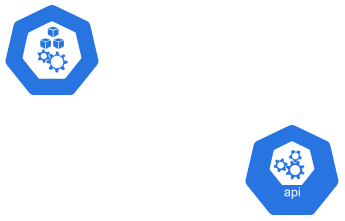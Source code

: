 <mxfile version="20.5.2" type="github" pages="4">
  <diagram id="5TTldtTPAiXJ0-v0XxrX" name="第 1 页">
    <mxGraphModel dx="1072" dy="651" grid="1" gridSize="10" guides="1" tooltips="1" connect="1" arrows="1" fold="1" page="1" pageScale="1" pageWidth="827" pageHeight="1169" math="0" shadow="0">
      <root>
        <mxCell id="0" />
        <mxCell id="1" parent="0" />
        <mxCell id="mz-EMtSZDdno8Yj0Eo8G-1" value="" style="sketch=0;html=1;dashed=0;whitespace=wrap;fillColor=#2875E2;strokeColor=#ffffff;points=[[0.005,0.63,0],[0.1,0.2,0],[0.9,0.2,0],[0.5,0,0],[0.995,0.63,0],[0.72,0.99,0],[0.5,1,0],[0.28,0.99,0]];shape=mxgraph.kubernetes.icon;prIcon=node" parent="1" vertex="1">
          <mxGeometry x="270" y="490" width="50" height="48" as="geometry" />
        </mxCell>
        <mxCell id="mz-EMtSZDdno8Yj0Eo8G-2" value="" style="sketch=0;html=1;dashed=0;whitespace=wrap;fillColor=#2875E2;strokeColor=#ffffff;points=[[0.005,0.63,0],[0.1,0.2,0],[0.9,0.2,0],[0.5,0,0],[0.995,0.63,0],[0.72,0.99,0],[0.5,1,0],[0.28,0.99,0]];shape=mxgraph.kubernetes.icon;prIcon=api" parent="1" vertex="1">
          <mxGeometry x="390" y="550" width="50" height="48" as="geometry" />
        </mxCell>
      </root>
    </mxGraphModel>
  </diagram>
  <diagram id="w_fosSaFcLfLFLrWjfeA" name="第 2 页">
    <mxGraphModel dx="1072" dy="651" grid="1" gridSize="10" guides="1" tooltips="1" connect="1" arrows="1" fold="1" page="1" pageScale="1" pageWidth="827" pageHeight="1169" math="0" shadow="0">
      <root>
        <mxCell id="0" />
        <mxCell id="1" parent="0" />
        <mxCell id="Eoa5z5nrzKtAeX4CzQ6O-1" value="" style="verticalLabelPosition=bottom;verticalAlign=top;html=1;shape=mxgraph.basic.rect;fillColor2=none;strokeWidth=1;size=20;indent=5;" parent="1" vertex="1">
          <mxGeometry x="50" y="300" width="270" height="310" as="geometry" />
        </mxCell>
        <mxCell id="Eoa5z5nrzKtAeX4CzQ6O-2" value="K8S Node" style="text;html=1;align=center;verticalAlign=middle;resizable=0;points=[];autosize=1;strokeColor=none;fillColor=none;" parent="1" vertex="1">
          <mxGeometry x="70" y="320" width="80" height="30" as="geometry" />
        </mxCell>
        <mxCell id="Eoa5z5nrzKtAeX4CzQ6O-3" value="Logs" style="text;html=1;align=center;verticalAlign=middle;resizable=0;points=[];autosize=1;strokeColor=none;fillColor=none;" parent="1" vertex="1">
          <mxGeometry x="405" y="320" width="50" height="30" as="geometry" />
        </mxCell>
        <mxCell id="Eoa5z5nrzKtAeX4CzQ6O-4" value="Metrices&lt;br&gt;" style="text;html=1;align=center;verticalAlign=middle;resizable=0;points=[];autosize=1;strokeColor=none;fillColor=none;" parent="1" vertex="1">
          <mxGeometry x="395" y="360" width="70" height="30" as="geometry" />
        </mxCell>
        <mxCell id="Eoa5z5nrzKtAeX4CzQ6O-5" value="Traces" style="text;html=1;align=center;verticalAlign=middle;resizable=0;points=[];autosize=1;strokeColor=none;fillColor=none;" parent="1" vertex="1">
          <mxGeometry x="410" y="410" width="60" height="30" as="geometry" />
        </mxCell>
        <mxCell id="Eoa5z5nrzKtAeX4CzQ6O-6" value="Event" style="text;html=1;align=center;verticalAlign=middle;resizable=0;points=[];autosize=1;strokeColor=none;fillColor=none;" parent="1" vertex="1">
          <mxGeometry x="405" y="460" width="50" height="30" as="geometry" />
        </mxCell>
        <mxCell id="Eoa5z5nrzKtAeX4CzQ6O-10" value="Collectors" style="text;html=1;align=center;verticalAlign=middle;resizable=0;points=[];autosize=1;strokeColor=none;fillColor=none;" parent="1" vertex="1">
          <mxGeometry x="399" y="555" width="80" height="30" as="geometry" />
        </mxCell>
        <mxCell id="Eoa5z5nrzKtAeX4CzQ6O-11" value="Agent" style="text;html=1;align=center;verticalAlign=middle;resizable=0;points=[];autosize=1;strokeColor=none;fillColor=none;" parent="1" vertex="1">
          <mxGeometry x="120" y="500" width="50" height="30" as="geometry" />
        </mxCell>
      </root>
    </mxGraphModel>
  </diagram>
  <diagram id="KTHVV2Y5IhPAkzyO-Hoc" name="第 3 页">
    <mxGraphModel dx="1072" dy="651" grid="1" gridSize="10" guides="1" tooltips="1" connect="1" arrows="1" fold="1" page="1" pageScale="1" pageWidth="827" pageHeight="1169" math="0" shadow="0">
      <root>
        <mxCell id="0" />
        <mxCell id="1" parent="0" />
      </root>
    </mxGraphModel>
  </diagram>
  <diagram id="Qv8wKGG-nMSaTiMW42bJ" name="第 4 页">
    <mxGraphModel dx="1072" dy="594" grid="1" gridSize="10" guides="1" tooltips="1" connect="1" arrows="1" fold="1" page="1" pageScale="1" pageWidth="827" pageHeight="1169" math="0" shadow="0">
      <root>
        <mxCell id="0" />
        <mxCell id="1" parent="0" />
        <mxCell id="b8N1WMN-WAIpxwvfk437-15" value="DataWay" style="rounded=0;whiteSpace=wrap;html=1;" parent="1" vertex="1">
          <mxGeometry x="70" y="860" width="190" height="40" as="geometry" />
        </mxCell>
        <mxCell id="b8N1WMN-WAIpxwvfk437-23" value="&amp;nbsp;&lt;br style=&quot;font-size: 14px;&quot;&gt;&amp;nbsp; 平台&lt;br&gt;&amp;nbsp; 服务" style="rounded=0;whiteSpace=wrap;html=1;fillColor=#f5f5f5;fontColor=#333333;strokeColor=#666666;align=left;fontStyle=1;fontSize=14;" parent="1" vertex="1">
          <mxGeometry x="80" y="190" width="710" height="160" as="geometry" />
        </mxCell>
        <mxCell id="b8N1WMN-WAIpxwvfk437-25" value="Studio" style="rounded=0;whiteSpace=wrap;html=1;verticalAlign=top;" parent="1" vertex="1">
          <mxGeometry x="135" y="200" width="195" height="140" as="geometry" />
        </mxCell>
        <mxCell id="t3RrFS9PJEMeqeBG9kc5-8" value="实时&lt;br&gt;数据&lt;br&gt;处理&lt;br&gt;模块" style="rounded=0;whiteSpace=wrap;html=1;align=left;" vertex="1" parent="1">
          <mxGeometry x="80" y="700" width="710" height="160" as="geometry" />
        </mxCell>
        <mxCell id="t3RrFS9PJEMeqeBG9kc5-9" value="自定义脚本&lt;br&gt;采集器模块" style="rounded=0;whiteSpace=wrap;html=1;align=left;fillColor=#f5f5f5;fontColor=#333333;strokeColor=#666666;" vertex="1" parent="1">
          <mxGeometry x="130" y="790" width="620" height="60" as="geometry" />
        </mxCell>
        <mxCell id="t3RrFS9PJEMeqeBG9kc5-10" value="数据分析&lt;br&gt;融合模块" style="rounded=0;whiteSpace=wrap;html=1;align=left;fillColor=#f5f5f5;fontColor=#333333;strokeColor=#666666;" vertex="1" parent="1">
          <mxGeometry x="130" y="710" width="620" height="60" as="geometry" />
        </mxCell>
        <mxCell id="t3RrFS9PJEMeqeBG9kc5-15" value="数据缓存" style="rounded=0;whiteSpace=wrap;html=1;" vertex="1" parent="1">
          <mxGeometry x="220" y="720" width="110" height="40" as="geometry" />
        </mxCell>
        <mxCell id="t3RrFS9PJEMeqeBG9kc5-16" value="实时数据处理" style="rounded=0;whiteSpace=wrap;html=1;" vertex="1" parent="1">
          <mxGeometry x="339" y="720" width="110" height="40" as="geometry" />
        </mxCell>
        <mxCell id="t3RrFS9PJEMeqeBG9kc5-17" value="异常检测引擎" style="rounded=0;whiteSpace=wrap;html=1;" vertex="1" parent="1">
          <mxGeometry x="465" y="720" width="110" height="40" as="geometry" />
        </mxCell>
        <mxCell id="t3RrFS9PJEMeqeBG9kc5-18" value="函数计算引擎" style="rounded=0;whiteSpace=wrap;html=1;" vertex="1" parent="1">
          <mxGeometry x="590" y="720" width="110" height="40" as="geometry" />
        </mxCell>
        <mxCell id="t3RrFS9PJEMeqeBG9kc5-20" value="&amp;nbsp; 实时&lt;br style=&quot;font-size: 14px;&quot;&gt;&amp;nbsp; 数据处理" style="rounded=0;whiteSpace=wrap;html=1;align=left;fontSize=14;fontStyle=1" vertex="1" parent="1">
          <mxGeometry x="80" y="380" width="710" height="60" as="geometry" />
        </mxCell>
        <mxCell id="t3RrFS9PJEMeqeBG9kc5-23" value="DataWay" style="rounded=0;whiteSpace=wrap;html=1;" vertex="1" parent="1">
          <mxGeometry x="270" y="860" width="230" height="40" as="geometry" />
        </mxCell>
        <mxCell id="t3RrFS9PJEMeqeBG9kc5-24" value="DataWay" style="rounded=0;whiteSpace=wrap;html=1;" vertex="1" parent="1">
          <mxGeometry x="510" y="860" width="230" height="40" as="geometry" />
        </mxCell>
        <mxCell id="t3RrFS9PJEMeqeBG9kc5-25" value="时序数据存储引擎" style="rounded=0;whiteSpace=wrap;html=1;" vertex="1" parent="1">
          <mxGeometry x="100" y="630" width="160" height="40" as="geometry" />
        </mxCell>
        <mxCell id="t3RrFS9PJEMeqeBG9kc5-26" value="实时数据处理引擎" style="rounded=0;whiteSpace=wrap;html=1;" vertex="1" parent="1">
          <mxGeometry x="280" y="630" width="160" height="40" as="geometry" />
        </mxCell>
        <mxCell id="t3RrFS9PJEMeqeBG9kc5-27" value="异常检测引擎" style="rounded=0;whiteSpace=wrap;html=1;" vertex="1" parent="1">
          <mxGeometry x="454" y="630" width="160" height="40" as="geometry" />
        </mxCell>
        <mxCell id="t3RrFS9PJEMeqeBG9kc5-28" value="函数计算引擎" style="rounded=0;whiteSpace=wrap;html=1;" vertex="1" parent="1">
          <mxGeometry x="630" y="630" width="160" height="40" as="geometry" />
        </mxCell>
        <mxCell id="t3RrFS9PJEMeqeBG9kc5-29" value="时序数据存储引擎" style="rounded=0;whiteSpace=wrap;html=1;" vertex="1" parent="1">
          <mxGeometry x="190" y="390" width="110" height="40" as="geometry" />
        </mxCell>
        <mxCell id="t3RrFS9PJEMeqeBG9kc5-30" value="实时数据处理引擎" style="rounded=0;whiteSpace=wrap;html=1;" vertex="1" parent="1">
          <mxGeometry x="320" y="390" width="110" height="40" as="geometry" />
        </mxCell>
        <mxCell id="t3RrFS9PJEMeqeBG9kc5-31" value="异常检测引擎" style="rounded=0;whiteSpace=wrap;html=1;" vertex="1" parent="1">
          <mxGeometry x="449" y="390" width="114" height="40" as="geometry" />
        </mxCell>
        <mxCell id="t3RrFS9PJEMeqeBG9kc5-32" value="函数计算引擎" style="rounded=0;whiteSpace=wrap;html=1;" vertex="1" parent="1">
          <mxGeometry x="594" y="390" width="110" height="40" as="geometry" />
        </mxCell>
        <mxCell id="t3RrFS9PJEMeqeBG9kc5-34" value="&amp;nbsp; 异构&lt;br style=&quot;font-size: 14px;&quot;&gt;&amp;nbsp; 多源数据" style="rounded=0;whiteSpace=wrap;html=1;align=left;fontSize=14;fontStyle=1" vertex="1" parent="1">
          <mxGeometry x="80" y="540" width="710" height="60" as="geometry" />
        </mxCell>
        <mxCell id="t3RrFS9PJEMeqeBG9kc5-35" value="网络" style="rounded=0;whiteSpace=wrap;html=1;" vertex="1" parent="1">
          <mxGeometry x="165" y="550" width="70" height="40" as="geometry" />
        </mxCell>
        <mxCell id="t3RrFS9PJEMeqeBG9kc5-36" value="..." style="rounded=0;whiteSpace=wrap;html=1;" vertex="1" parent="1">
          <mxGeometry x="720" y="550" width="60" height="40" as="geometry" />
        </mxCell>
        <mxCell id="t3RrFS9PJEMeqeBG9kc5-37" value="链路" style="rounded=0;whiteSpace=wrap;html=1;" vertex="1" parent="1">
          <mxGeometry x="640" y="550" width="70" height="40" as="geometry" />
        </mxCell>
        <mxCell id="t3RrFS9PJEMeqeBG9kc5-38" value="指标" style="rounded=0;whiteSpace=wrap;html=1;" vertex="1" parent="1">
          <mxGeometry x="560" y="550" width="70" height="40" as="geometry" />
        </mxCell>
        <mxCell id="t3RrFS9PJEMeqeBG9kc5-39" value="日志" style="rounded=0;whiteSpace=wrap;html=1;" vertex="1" parent="1">
          <mxGeometry x="480" y="550" width="70" height="40" as="geometry" />
        </mxCell>
        <mxCell id="t3RrFS9PJEMeqeBG9kc5-40" value="公有云" style="rounded=0;whiteSpace=wrap;html=1;" vertex="1" parent="1">
          <mxGeometry x="320" y="550" width="70" height="40" as="geometry" />
        </mxCell>
        <mxCell id="t3RrFS9PJEMeqeBG9kc5-41" value="存储" style="rounded=0;whiteSpace=wrap;html=1;" vertex="1" parent="1">
          <mxGeometry x="245" y="550" width="70" height="40" as="geometry" />
        </mxCell>
        <mxCell id="t3RrFS9PJEMeqeBG9kc5-42" value="私有云" style="rounded=0;whiteSpace=wrap;html=1;" vertex="1" parent="1">
          <mxGeometry x="400" y="550" width="70" height="40" as="geometry" />
        </mxCell>
        <mxCell id="t3RrFS9PJEMeqeBG9kc5-44" value="&amp;nbsp; 自定义&lt;br style=&quot;font-size: 14px;&quot;&gt;&amp;nbsp; 脚本采集器" style="rounded=0;whiteSpace=wrap;html=1;align=left;fontSize=14;fontStyle=1" vertex="1" parent="1">
          <mxGeometry x="80" y="460" width="710" height="60" as="geometry" />
        </mxCell>
        <mxCell id="t3RrFS9PJEMeqeBG9kc5-45" value="脚本采集器1" style="rounded=0;whiteSpace=wrap;html=1;" vertex="1" parent="1">
          <mxGeometry x="195" y="470" width="100" height="40" as="geometry" />
        </mxCell>
        <mxCell id="t3RrFS9PJEMeqeBG9kc5-46" value="脚本采集器2" style="rounded=0;whiteSpace=wrap;html=1;" vertex="1" parent="1">
          <mxGeometry x="319" y="470" width="100" height="40" as="geometry" />
        </mxCell>
        <mxCell id="t3RrFS9PJEMeqeBG9kc5-47" value="脚本采集器3" style="rounded=0;whiteSpace=wrap;html=1;" vertex="1" parent="1">
          <mxGeometry x="445" y="470" width="100" height="40" as="geometry" />
        </mxCell>
        <mxCell id="t3RrFS9PJEMeqeBG9kc5-48" value="..." style="rounded=0;whiteSpace=wrap;html=1;" vertex="1" parent="1">
          <mxGeometry x="565" y="470" width="100" height="40" as="geometry" />
        </mxCell>
        <mxCell id="t3RrFS9PJEMeqeBG9kc5-51" value="Func(x)" style="rounded=0;whiteSpace=wrap;html=1;verticalAlign=top;" vertex="1" parent="1">
          <mxGeometry x="365" y="200" width="195" height="140" as="geometry" />
        </mxCell>
        <mxCell id="t3RrFS9PJEMeqeBG9kc5-52" value="Admin Console" style="rounded=0;whiteSpace=wrap;html=1;verticalAlign=top;" vertex="1" parent="1">
          <mxGeometry x="585" y="200" width="195" height="140" as="geometry" />
        </mxCell>
        <mxCell id="t3RrFS9PJEMeqeBG9kc5-53" value="&amp;nbsp; 平台&lt;br&gt;&amp;nbsp; 能力" style="rounded=0;whiteSpace=wrap;html=1;fillColor=#f5f5f5;fontColor=#333333;strokeColor=#666666;align=left;fontStyle=1;fontSize=14;" vertex="1" parent="1">
          <mxGeometry x="80" y="110" width="710" height="60" as="geometry" />
        </mxCell>
        <mxCell id="t3RrFS9PJEMeqeBG9kc5-54" value="基础设施可观测" style="rounded=0;whiteSpace=wrap;html=1;" vertex="1" parent="1">
          <mxGeometry x="135" y="120" width="100" height="40" as="geometry" />
        </mxCell>
        <mxCell id="t3RrFS9PJEMeqeBG9kc5-55" value="应用可观测" style="rounded=0;whiteSpace=wrap;html=1;" vertex="1" parent="1">
          <mxGeometry x="245" y="120" width="100" height="40" as="geometry" />
        </mxCell>
        <mxCell id="t3RrFS9PJEMeqeBG9kc5-56" value="安全可观测" style="rounded=0;whiteSpace=wrap;html=1;" vertex="1" parent="1">
          <mxGeometry x="364" y="120" width="100" height="40" as="geometry" />
        </mxCell>
        <mxCell id="t3RrFS9PJEMeqeBG9kc5-57" value="根原因分析" style="rounded=0;whiteSpace=wrap;html=1;" vertex="1" parent="1">
          <mxGeometry x="604" y="120" width="100" height="40" as="geometry" />
        </mxCell>
        <mxCell id="t3RrFS9PJEMeqeBG9kc5-58" value="故障定位" style="rounded=0;whiteSpace=wrap;html=1;" vertex="1" parent="1">
          <mxGeometry x="484" y="120" width="100" height="40" as="geometry" />
        </mxCell>
        <mxCell id="t3RrFS9PJEMeqeBG9kc5-59" value="分析" style="rounded=0;whiteSpace=wrap;html=1;" vertex="1" parent="1">
          <mxGeometry x="150" y="230" width="80" height="40" as="geometry" />
        </mxCell>
        <mxCell id="t3RrFS9PJEMeqeBG9kc5-60" value="告警" style="rounded=0;whiteSpace=wrap;html=1;" vertex="1" parent="1">
          <mxGeometry x="240" y="230" width="80" height="40" as="geometry" />
        </mxCell>
        <mxCell id="t3RrFS9PJEMeqeBG9kc5-61" value="监测" style="rounded=0;whiteSpace=wrap;html=1;" vertex="1" parent="1">
          <mxGeometry x="150" y="280" width="80" height="40" as="geometry" />
        </mxCell>
        <mxCell id="t3RrFS9PJEMeqeBG9kc5-62" value="..." style="rounded=0;whiteSpace=wrap;html=1;" vertex="1" parent="1">
          <mxGeometry x="240" y="280" width="80" height="40" as="geometry" />
        </mxCell>
        <mxCell id="t3RrFS9PJEMeqeBG9kc5-63" value="自定义函数" style="rounded=0;whiteSpace=wrap;html=1;" vertex="1" parent="1">
          <mxGeometry x="374" y="230" width="80" height="40" as="geometry" />
        </mxCell>
        <mxCell id="t3RrFS9PJEMeqeBG9kc5-64" value="在线发布" style="rounded=0;whiteSpace=wrap;html=1;" vertex="1" parent="1">
          <mxGeometry x="465" y="230" width="80" height="40" as="geometry" />
        </mxCell>
        <mxCell id="t3RrFS9PJEMeqeBG9kc5-65" value="模型管理" style="rounded=0;whiteSpace=wrap;html=1;" vertex="1" parent="1">
          <mxGeometry x="374" y="280" width="80" height="40" as="geometry" />
        </mxCell>
        <mxCell id="t3RrFS9PJEMeqeBG9kc5-66" value="空间管理" style="rounded=0;whiteSpace=wrap;html=1;" vertex="1" parent="1">
          <mxGeometry x="600" y="230" width="80" height="40" as="geometry" />
        </mxCell>
        <mxCell id="t3RrFS9PJEMeqeBG9kc5-67" value="权限管理" style="rounded=0;whiteSpace=wrap;html=1;" vertex="1" parent="1">
          <mxGeometry x="690" y="230" width="80" height="40" as="geometry" />
        </mxCell>
        <mxCell id="t3RrFS9PJEMeqeBG9kc5-68" value="计费管理" style="rounded=0;whiteSpace=wrap;html=1;" vertex="1" parent="1">
          <mxGeometry x="600" y="280" width="80" height="40" as="geometry" />
        </mxCell>
        <mxCell id="t3RrFS9PJEMeqeBG9kc5-69" value="..." style="rounded=0;whiteSpace=wrap;html=1;" vertex="1" parent="1">
          <mxGeometry x="690" y="280" width="80" height="40" as="geometry" />
        </mxCell>
        <mxCell id="t3RrFS9PJEMeqeBG9kc5-71" value="..." style="rounded=0;whiteSpace=wrap;html=1;" vertex="1" parent="1">
          <mxGeometry x="465" y="280" width="80" height="40" as="geometry" />
        </mxCell>
      </root>
    </mxGraphModel>
  </diagram>
</mxfile>
